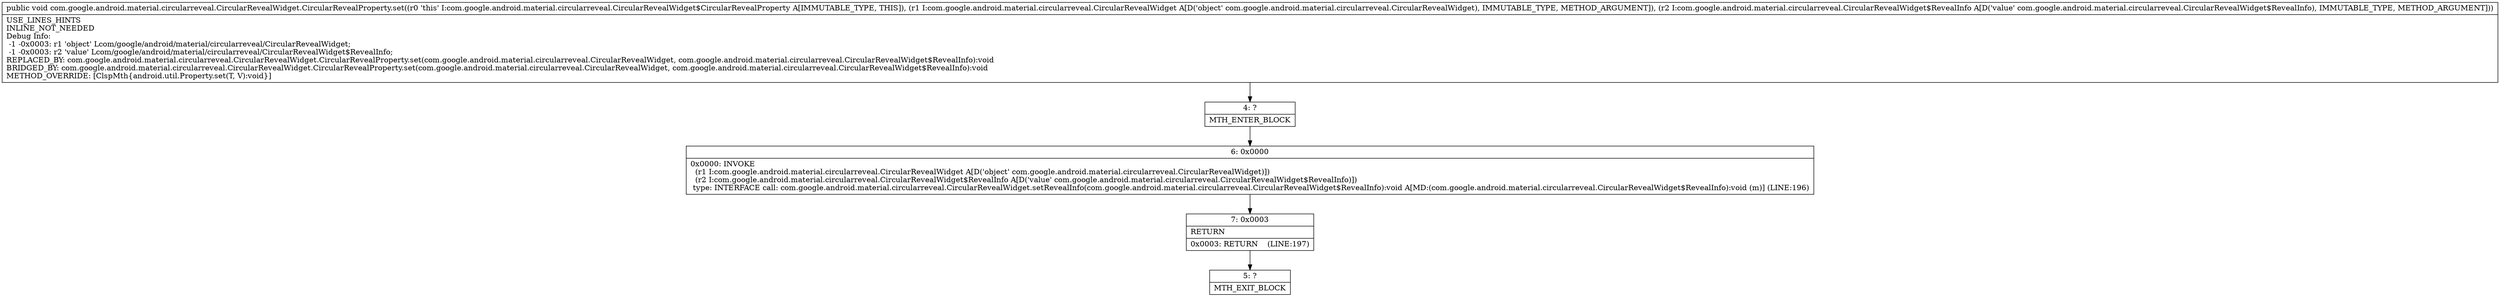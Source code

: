 digraph "CFG forcom.google.android.material.circularreveal.CircularRevealWidget.CircularRevealProperty.set(Lcom\/google\/android\/material\/circularreveal\/CircularRevealWidget;Lcom\/google\/android\/material\/circularreveal\/CircularRevealWidget$RevealInfo;)V" {
Node_4 [shape=record,label="{4\:\ ?|MTH_ENTER_BLOCK\l}"];
Node_6 [shape=record,label="{6\:\ 0x0000|0x0000: INVOKE  \l  (r1 I:com.google.android.material.circularreveal.CircularRevealWidget A[D('object' com.google.android.material.circularreveal.CircularRevealWidget)])\l  (r2 I:com.google.android.material.circularreveal.CircularRevealWidget$RevealInfo A[D('value' com.google.android.material.circularreveal.CircularRevealWidget$RevealInfo)])\l type: INTERFACE call: com.google.android.material.circularreveal.CircularRevealWidget.setRevealInfo(com.google.android.material.circularreveal.CircularRevealWidget$RevealInfo):void A[MD:(com.google.android.material.circularreveal.CircularRevealWidget$RevealInfo):void (m)] (LINE:196)\l}"];
Node_7 [shape=record,label="{7\:\ 0x0003|RETURN\l|0x0003: RETURN    (LINE:197)\l}"];
Node_5 [shape=record,label="{5\:\ ?|MTH_EXIT_BLOCK\l}"];
MethodNode[shape=record,label="{public void com.google.android.material.circularreveal.CircularRevealWidget.CircularRevealProperty.set((r0 'this' I:com.google.android.material.circularreveal.CircularRevealWidget$CircularRevealProperty A[IMMUTABLE_TYPE, THIS]), (r1 I:com.google.android.material.circularreveal.CircularRevealWidget A[D('object' com.google.android.material.circularreveal.CircularRevealWidget), IMMUTABLE_TYPE, METHOD_ARGUMENT]), (r2 I:com.google.android.material.circularreveal.CircularRevealWidget$RevealInfo A[D('value' com.google.android.material.circularreveal.CircularRevealWidget$RevealInfo), IMMUTABLE_TYPE, METHOD_ARGUMENT]))  | USE_LINES_HINTS\lINLINE_NOT_NEEDED\lDebug Info:\l  \-1 \-0x0003: r1 'object' Lcom\/google\/android\/material\/circularreveal\/CircularRevealWidget;\l  \-1 \-0x0003: r2 'value' Lcom\/google\/android\/material\/circularreveal\/CircularRevealWidget$RevealInfo;\lREPLACED_BY: com.google.android.material.circularreveal.CircularRevealWidget.CircularRevealProperty.set(com.google.android.material.circularreveal.CircularRevealWidget, com.google.android.material.circularreveal.CircularRevealWidget$RevealInfo):void\lBRIDGED_BY: com.google.android.material.circularreveal.CircularRevealWidget.CircularRevealProperty.set(com.google.android.material.circularreveal.CircularRevealWidget, com.google.android.material.circularreveal.CircularRevealWidget$RevealInfo):void\lMETHOD_OVERRIDE: [ClspMth\{android.util.Property.set(T, V):void\}]\l}"];
MethodNode -> Node_4;Node_4 -> Node_6;
Node_6 -> Node_7;
Node_7 -> Node_5;
}

